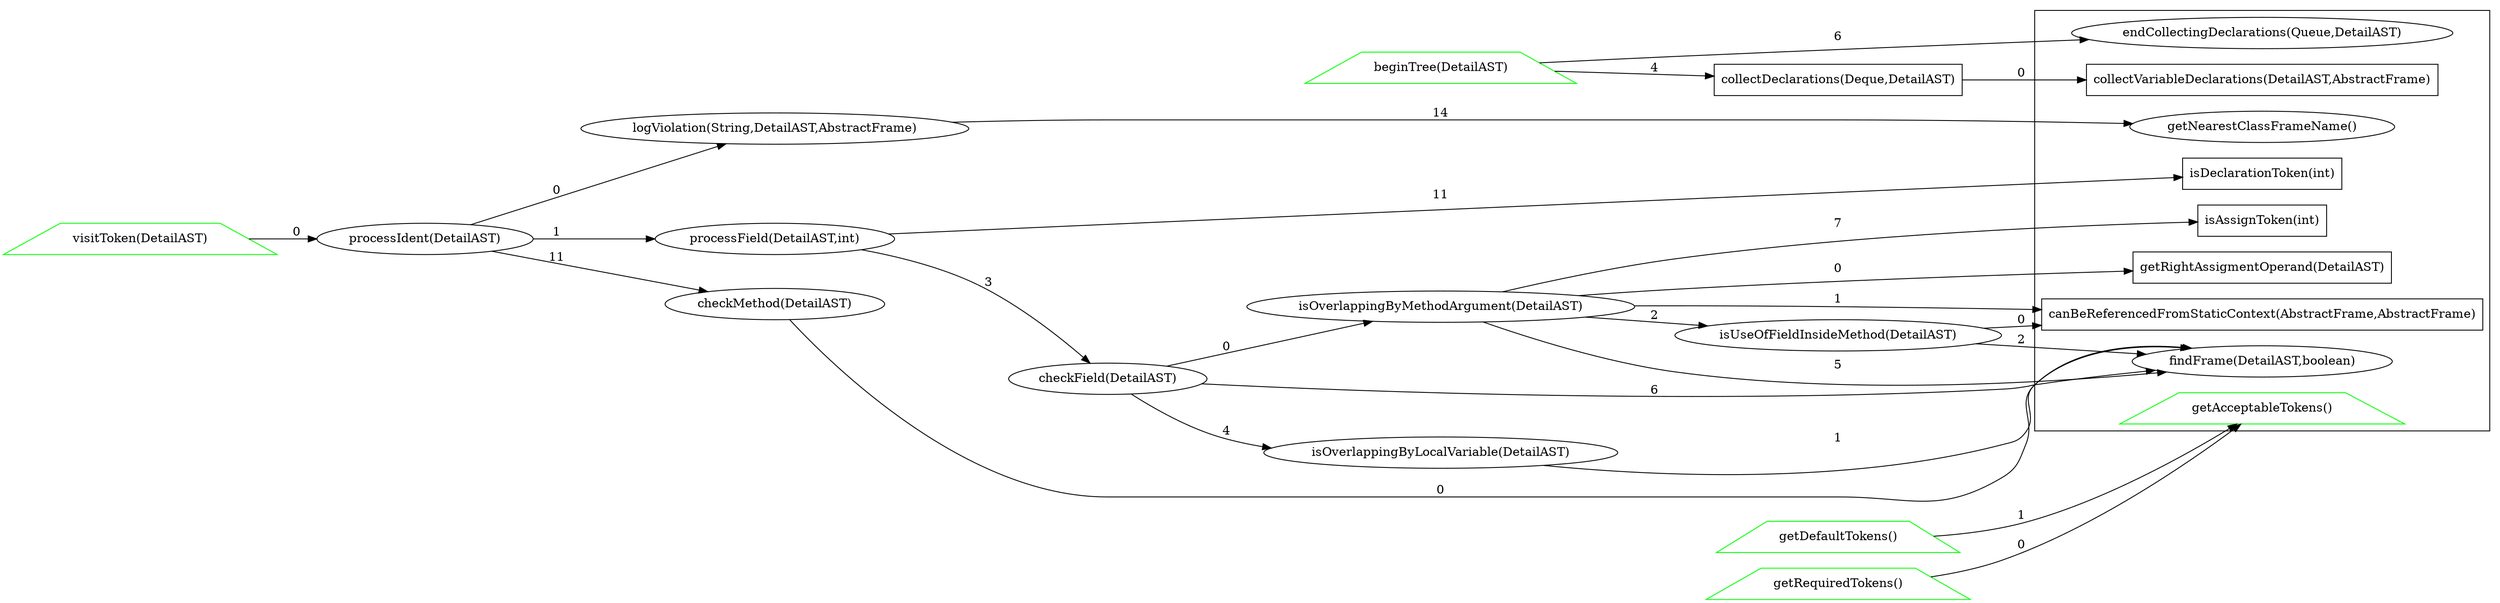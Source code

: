 digraph dependencies {
rankdir = "LR";
subgraph clustersimple {
"collectVariableDeclarations(DetailAST,AbstractFrame)" [ color="#000000ff" shape="polygon" ];
"endCollectingDeclarations(Queue,DetailAST)" [ color="#000000ff" ];
"getRightAssigmentOperand(DetailAST)" [ color="#000000ff" shape="polygon" ];
"canBeReferencedFromStaticContext(AbstractFrame,AbstractFrame)" [ color="#000000ff" shape="polygon" ];
"findFrame(DetailAST,boolean)" [ color="#000000ff" ];
"isDeclarationToken(int)" [ color="#000000ff" shape="polygon" ];
"isAssignToken(int)" [ color="#000000ff" shape="polygon" ];
"getNearestClassFrameName()" [ color="#000000ff" ];
"getAcceptableTokens()" [ color="#00ff00ff" shape="trapezium" ];
}
"collectDeclarations(Deque,DetailAST)" [ color="#000000ff" shape="polygon" ];
"checkField(DetailAST)" [ color="#000000ff" ];
"isOverlappingByMethodArgument(DetailAST)" [ color="#000000ff" ];
"isUseOfFieldInsideMethod(DetailAST)" [ color="#000000ff" ];
"isOverlappingByLocalVariable(DetailAST)" [ color="#000000ff" ];
"checkMethod(DetailAST)" [ color="#000000ff" ];
"getDefaultTokens()" [ color="#00ff00ff" shape="trapezium" ];
"getRequiredTokens()" [ color="#00ff00ff" shape="trapezium" ];
"beginTree(DetailAST)" [ color="#00ff00ff" shape="trapezium" ];
"visitToken(DetailAST)" [ color="#00ff00ff" shape="trapezium" ];
"processIdent(DetailAST)" [ color="#000000ff" ];
"logViolation(String,DetailAST,AbstractFrame)" [ color="#000000ff" ];
"processField(DetailAST,int)" [ color="#000000ff" ];
"collectDeclarations(Deque,DetailAST)" -> "collectVariableDeclarations(DetailAST,AbstractFrame)" [ label="0" ];
"checkField(DetailAST)" -> "isOverlappingByMethodArgument(DetailAST)" [ label="0" ];
"checkField(DetailAST)" -> "isOverlappingByLocalVariable(DetailAST)" [ label="4" ];
"checkField(DetailAST)" -> "findFrame(DetailAST,boolean)" [ label="6" ];
"isOverlappingByMethodArgument(DetailAST)" -> "getRightAssigmentOperand(DetailAST)" [ label="0" ];
"isOverlappingByMethodArgument(DetailAST)" -> "canBeReferencedFromStaticContext(AbstractFrame,AbstractFrame)" [ label="1" ];
"isOverlappingByMethodArgument(DetailAST)" -> "isUseOfFieldInsideMethod(DetailAST)" [ label="2" ];
"isOverlappingByMethodArgument(DetailAST)" -> "findFrame(DetailAST,boolean)" [ label="5" ];
"isOverlappingByMethodArgument(DetailAST)" -> "isAssignToken(int)" [ label="7" ];
"isUseOfFieldInsideMethod(DetailAST)" -> "canBeReferencedFromStaticContext(AbstractFrame,AbstractFrame)" [ label="0" ];
"isUseOfFieldInsideMethod(DetailAST)" -> "findFrame(DetailAST,boolean)" [ label="2" ];
"isOverlappingByLocalVariable(DetailAST)" -> "findFrame(DetailAST,boolean)" [ label="1" ];
"checkMethod(DetailAST)" -> "findFrame(DetailAST,boolean)" [ label="0" ];
"getDefaultTokens()" -> "getAcceptableTokens()" [ label="1" ];
"getRequiredTokens()" -> "getAcceptableTokens()" [ label="0" ];
"beginTree(DetailAST)" -> "collectDeclarations(Deque,DetailAST)" [ label="4" ];
"beginTree(DetailAST)" -> "endCollectingDeclarations(Queue,DetailAST)" [ label="6" ];
"visitToken(DetailAST)" -> "processIdent(DetailAST)" [ label="0" ];
"processIdent(DetailAST)" -> "checkMethod(DetailAST)" [ label="11" ];
"processIdent(DetailAST)" -> "logViolation(String,DetailAST,AbstractFrame)" [ label="0" ];
"processIdent(DetailAST)" -> "processField(DetailAST,int)" [ label="1" ];
"logViolation(String,DetailAST,AbstractFrame)" -> "getNearestClassFrameName()" [ label="14" ];
"processField(DetailAST,int)" -> "checkField(DetailAST)" [ label="3" ];
"processField(DetailAST,int)" -> "isDeclarationToken(int)" [ label="11" ];
/*
Legend
Node border color:
    a) GREEN - public
    b) YELLOW - protected
    c) BLACK - private
    d) BLUE - default
Node shape:
    if static - rectangle
    otherwise if override - trapezium
    otherwise if overloaded - triangle
    otherwise ellipse

*/
}